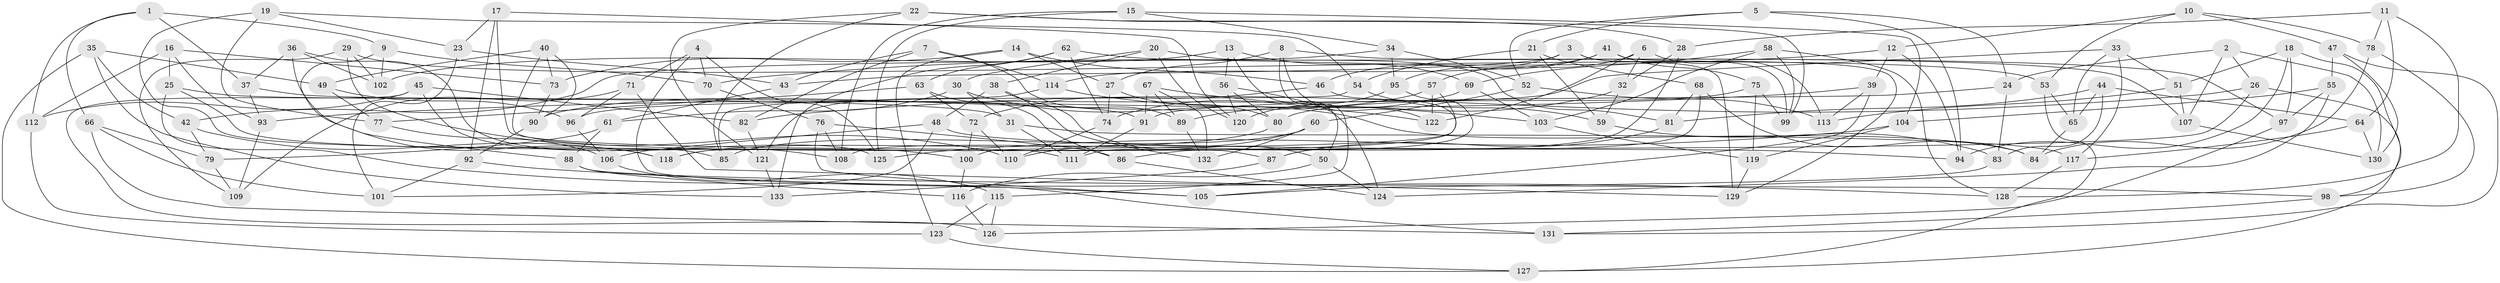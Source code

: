// Generated by graph-tools (version 1.1) at 2025/38/03/09/25 02:38:11]
// undirected, 133 vertices, 266 edges
graph export_dot {
graph [start="1"]
  node [color=gray90,style=filled];
  1;
  2;
  3;
  4;
  5;
  6;
  7;
  8;
  9;
  10;
  11;
  12;
  13;
  14;
  15;
  16;
  17;
  18;
  19;
  20;
  21;
  22;
  23;
  24;
  25;
  26;
  27;
  28;
  29;
  30;
  31;
  32;
  33;
  34;
  35;
  36;
  37;
  38;
  39;
  40;
  41;
  42;
  43;
  44;
  45;
  46;
  47;
  48;
  49;
  50;
  51;
  52;
  53;
  54;
  55;
  56;
  57;
  58;
  59;
  60;
  61;
  62;
  63;
  64;
  65;
  66;
  67;
  68;
  69;
  70;
  71;
  72;
  73;
  74;
  75;
  76;
  77;
  78;
  79;
  80;
  81;
  82;
  83;
  84;
  85;
  86;
  87;
  88;
  89;
  90;
  91;
  92;
  93;
  94;
  95;
  96;
  97;
  98;
  99;
  100;
  101;
  102;
  103;
  104;
  105;
  106;
  107;
  108;
  109;
  110;
  111;
  112;
  113;
  114;
  115;
  116;
  117;
  118;
  119;
  120;
  121;
  122;
  123;
  124;
  125;
  126;
  127;
  128;
  129;
  130;
  131;
  132;
  133;
  1 -- 66;
  1 -- 9;
  1 -- 112;
  1 -- 37;
  2 -- 24;
  2 -- 26;
  2 -- 130;
  2 -- 107;
  3 -- 43;
  3 -- 95;
  3 -- 129;
  3 -- 99;
  4 -- 125;
  4 -- 131;
  4 -- 71;
  4 -- 70;
  5 -- 21;
  5 -- 24;
  5 -- 94;
  5 -- 52;
  6 -- 113;
  6 -- 32;
  6 -- 57;
  6 -- 122;
  7 -- 43;
  7 -- 82;
  7 -- 114;
  7 -- 89;
  8 -- 27;
  8 -- 115;
  8 -- 107;
  8 -- 122;
  9 -- 70;
  9 -- 102;
  9 -- 88;
  10 -- 78;
  10 -- 47;
  10 -- 53;
  10 -- 12;
  11 -- 64;
  11 -- 28;
  11 -- 128;
  11 -- 78;
  12 -- 94;
  12 -- 70;
  12 -- 39;
  13 -- 69;
  13 -- 50;
  13 -- 56;
  13 -- 102;
  14 -- 123;
  14 -- 46;
  14 -- 27;
  14 -- 73;
  15 -- 108;
  15 -- 104;
  15 -- 34;
  15 -- 125;
  16 -- 93;
  16 -- 73;
  16 -- 25;
  16 -- 112;
  17 -- 23;
  17 -- 92;
  17 -- 111;
  17 -- 120;
  18 -- 97;
  18 -- 94;
  18 -- 51;
  18 -- 98;
  19 -- 54;
  19 -- 23;
  19 -- 85;
  19 -- 77;
  20 -- 30;
  20 -- 81;
  20 -- 120;
  20 -- 38;
  21 -- 68;
  21 -- 59;
  21 -- 54;
  22 -- 99;
  22 -- 85;
  22 -- 121;
  22 -- 28;
  23 -- 101;
  23 -- 43;
  24 -- 91;
  24 -- 83;
  25 -- 31;
  25 -- 105;
  25 -- 100;
  26 -- 127;
  26 -- 82;
  26 -- 86;
  27 -- 74;
  27 -- 80;
  28 -- 32;
  28 -- 108;
  29 -- 109;
  29 -- 110;
  29 -- 53;
  29 -- 102;
  30 -- 84;
  30 -- 31;
  30 -- 61;
  31 -- 117;
  31 -- 111;
  32 -- 59;
  32 -- 89;
  33 -- 51;
  33 -- 96;
  33 -- 117;
  33 -- 65;
  34 -- 52;
  34 -- 95;
  34 -- 42;
  35 -- 127;
  35 -- 49;
  35 -- 42;
  35 -- 133;
  36 -- 118;
  36 -- 125;
  36 -- 102;
  36 -- 37;
  37 -- 91;
  37 -- 93;
  38 -- 50;
  38 -- 48;
  38 -- 132;
  39 -- 113;
  39 -- 93;
  39 -- 105;
  40 -- 73;
  40 -- 87;
  40 -- 90;
  40 -- 49;
  41 -- 114;
  41 -- 129;
  41 -- 46;
  41 -- 75;
  42 -- 79;
  42 -- 118;
  43 -- 61;
  44 -- 64;
  44 -- 65;
  44 -- 83;
  44 -- 81;
  45 -- 82;
  45 -- 108;
  45 -- 126;
  45 -- 112;
  46 -- 72;
  46 -- 100;
  47 -- 131;
  47 -- 55;
  47 -- 130;
  48 -- 106;
  48 -- 101;
  48 -- 94;
  49 -- 96;
  49 -- 77;
  50 -- 124;
  50 -- 116;
  51 -- 113;
  51 -- 107;
  52 -- 113;
  52 -- 60;
  53 -- 127;
  53 -- 65;
  54 -- 59;
  54 -- 85;
  55 -- 97;
  55 -- 104;
  55 -- 124;
  56 -- 80;
  56 -- 124;
  56 -- 120;
  57 -- 118;
  57 -- 122;
  57 -- 90;
  58 -- 103;
  58 -- 99;
  58 -- 69;
  58 -- 128;
  59 -- 83;
  60 -- 85;
  60 -- 110;
  60 -- 132;
  61 -- 79;
  61 -- 88;
  62 -- 63;
  62 -- 97;
  62 -- 133;
  62 -- 74;
  63 -- 86;
  63 -- 77;
  63 -- 72;
  64 -- 117;
  64 -- 130;
  65 -- 84;
  66 -- 79;
  66 -- 131;
  66 -- 101;
  67 -- 91;
  67 -- 103;
  67 -- 89;
  67 -- 132;
  68 -- 81;
  68 -- 84;
  68 -- 87;
  69 -- 103;
  69 -- 74;
  70 -- 76;
  71 -- 96;
  71 -- 129;
  71 -- 109;
  72 -- 100;
  72 -- 110;
  73 -- 90;
  74 -- 110;
  75 -- 80;
  75 -- 119;
  75 -- 99;
  76 -- 108;
  76 -- 105;
  76 -- 86;
  77 -- 106;
  78 -- 84;
  78 -- 98;
  79 -- 109;
  80 -- 118;
  81 -- 87;
  82 -- 121;
  83 -- 105;
  86 -- 124;
  87 -- 133;
  88 -- 98;
  88 -- 116;
  89 -- 132;
  90 -- 92;
  91 -- 111;
  92 -- 128;
  92 -- 101;
  93 -- 109;
  95 -- 120;
  95 -- 111;
  96 -- 106;
  97 -- 126;
  98 -- 131;
  100 -- 116;
  103 -- 119;
  104 -- 119;
  104 -- 125;
  106 -- 115;
  107 -- 130;
  112 -- 123;
  114 -- 121;
  114 -- 122;
  115 -- 123;
  115 -- 126;
  116 -- 126;
  117 -- 128;
  119 -- 129;
  121 -- 133;
  123 -- 127;
}
